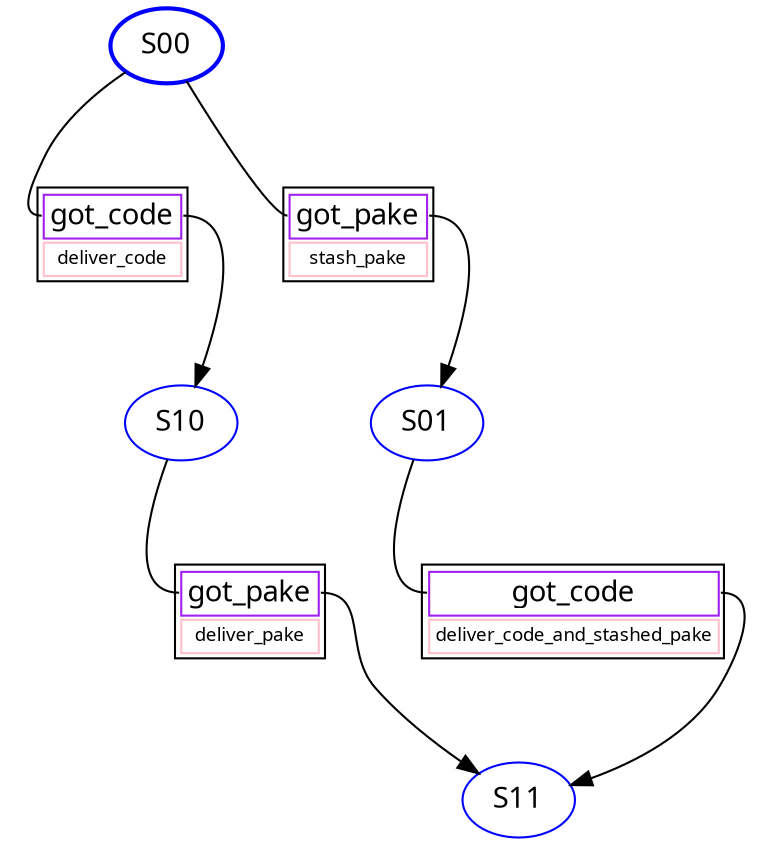 digraph {
	graph [dpi=100 pack=true]
	node [fontname=Menlo]
	edge [fontname=Menlo]
	S01 [color=blue fontame=Menlo shape=ellipse style=""]
	S00 [color=blue fontame="Menlo-Bold" shape=ellipse style=bold]
	S11 [color=blue fontame=Menlo shape=ellipse style=""]
	S10 [color=blue fontame=Menlo shape=ellipse style=""]
	t0 [label=<<table ><tr ><td color="purple" colspan="1" port="tableport"><font face="menlo-italic">got_code</font></td></tr><tr ><td color="pink"><font point-size="9">deliver_code_and_stashed_pake</font></td></tr></table>> margin=0.2 shape=none]
	S01 -> t0:tableport:w [arrowhead=none]
	t0:tableport:e -> S11
	t1 [label=<<table ><tr ><td color="purple" colspan="1" port="tableport"><font face="menlo-italic">got_code</font></td></tr><tr ><td color="pink"><font point-size="9">deliver_code</font></td></tr></table>> margin=0.2 shape=none]
	S00 -> t1:tableport:w [arrowhead=none]
	t1:tableport:e -> S10
	t2 [label=<<table ><tr ><td color="purple" colspan="1" port="tableport"><font face="menlo-italic">got_pake</font></td></tr><tr ><td color="pink"><font point-size="9">deliver_pake</font></td></tr></table>> margin=0.2 shape=none]
	S10 -> t2:tableport:w [arrowhead=none]
	t2:tableport:e -> S11
	t3 [label=<<table ><tr ><td color="purple" colspan="1" port="tableport"><font face="menlo-italic">got_pake</font></td></tr><tr ><td color="pink"><font point-size="9">stash_pake</font></td></tr></table>> margin=0.2 shape=none]
	S00 -> t3:tableport:w [arrowhead=none]
	t3:tableport:e -> S01
}
